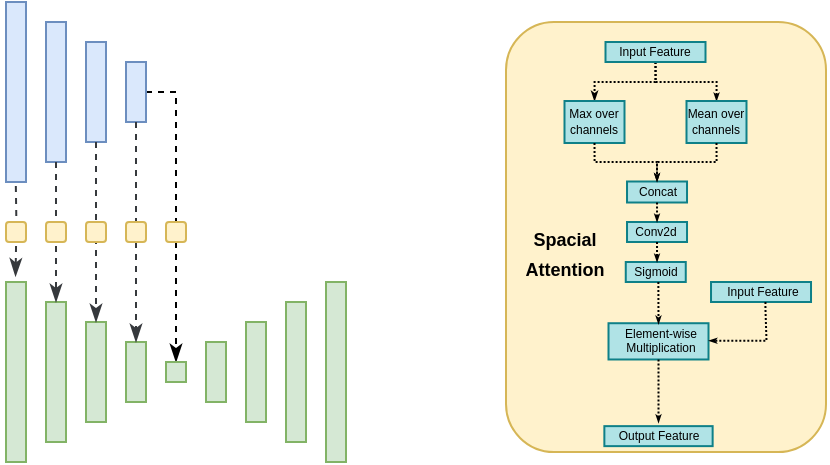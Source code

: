 <mxfile version="26.0.4">
  <diagram name="第 1 页" id="YDM7uOtpjnslLfs8nkTm">
    <mxGraphModel dx="545" dy="346" grid="1" gridSize="10" guides="1" tooltips="1" connect="1" arrows="1" fold="1" page="1" pageScale="1" pageWidth="827" pageHeight="1169" math="0" shadow="0">
      <root>
        <mxCell id="0" />
        <mxCell id="1" parent="0" />
        <mxCell id="uFpAkE_iiJmcPfHw6AWJ-26" style="edgeStyle=orthogonalEdgeStyle;rounded=0;orthogonalLoop=1;jettySize=auto;html=1;exitX=0.5;exitY=1;exitDx=0;exitDy=0;entryX=0.478;entryY=-0.031;entryDx=0;entryDy=0;strokeColor=#36393d;dashed=1;fillColor=#ffcc99;endArrow=classicThin;endFill=1;entryPerimeter=0;" edge="1" parent="1" target="uFpAkE_iiJmcPfHw6AWJ-7">
          <mxGeometry relative="1" as="geometry">
            <mxPoint x="154.74" y="220" as="sourcePoint" />
            <mxPoint x="154.74" y="260" as="targetPoint" />
          </mxGeometry>
        </mxCell>
        <mxCell id="uFpAkE_iiJmcPfHw6AWJ-1" value="" style="rounded=0;whiteSpace=wrap;html=1;fillColor=#dae8fc;strokeColor=#6c8ebf;" vertex="1" parent="1">
          <mxGeometry x="150" y="140" width="10" height="90" as="geometry" />
        </mxCell>
        <mxCell id="uFpAkE_iiJmcPfHw6AWJ-2" value="" style="rounded=0;whiteSpace=wrap;html=1;fillColor=#dae8fc;strokeColor=#6c8ebf;" vertex="1" parent="1">
          <mxGeometry x="190" y="160" width="10" height="50" as="geometry" />
        </mxCell>
        <mxCell id="uFpAkE_iiJmcPfHw6AWJ-4" value="" style="rounded=0;whiteSpace=wrap;html=1;fillColor=#dae8fc;strokeColor=#6c8ebf;" vertex="1" parent="1">
          <mxGeometry x="170" y="150" width="10" height="70" as="geometry" />
        </mxCell>
        <mxCell id="uFpAkE_iiJmcPfHw6AWJ-33" style="edgeStyle=orthogonalEdgeStyle;rounded=0;orthogonalLoop=1;jettySize=auto;html=1;exitX=1;exitY=0.5;exitDx=0;exitDy=0;entryX=0.5;entryY=0;entryDx=0;entryDy=0;dashed=1;endArrow=classicThin;endFill=1;" edge="1" parent="1" source="uFpAkE_iiJmcPfHw6AWJ-5" target="uFpAkE_iiJmcPfHw6AWJ-11">
          <mxGeometry relative="1" as="geometry">
            <Array as="points">
              <mxPoint x="235" y="185" />
            </Array>
          </mxGeometry>
        </mxCell>
        <mxCell id="uFpAkE_iiJmcPfHw6AWJ-5" value="" style="rounded=0;whiteSpace=wrap;html=1;fillColor=#dae8fc;strokeColor=#6c8ebf;" vertex="1" parent="1">
          <mxGeometry x="210" y="170" width="10" height="30" as="geometry" />
        </mxCell>
        <mxCell id="uFpAkE_iiJmcPfHw6AWJ-7" value="" style="rounded=0;whiteSpace=wrap;html=1;fillColor=#d5e8d4;strokeColor=#82b366;" vertex="1" parent="1">
          <mxGeometry x="150" y="280" width="10" height="90" as="geometry" />
        </mxCell>
        <mxCell id="uFpAkE_iiJmcPfHw6AWJ-8" value="" style="rounded=0;whiteSpace=wrap;html=1;fillColor=#d5e8d4;strokeColor=#82b366;" vertex="1" parent="1">
          <mxGeometry x="190" y="300" width="10" height="50" as="geometry" />
        </mxCell>
        <mxCell id="uFpAkE_iiJmcPfHw6AWJ-9" value="" style="rounded=0;whiteSpace=wrap;html=1;fillColor=#d5e8d4;strokeColor=#82b366;" vertex="1" parent="1">
          <mxGeometry x="170" y="290" width="10" height="70" as="geometry" />
        </mxCell>
        <mxCell id="uFpAkE_iiJmcPfHw6AWJ-10" value="" style="rounded=0;whiteSpace=wrap;html=1;fillColor=#d5e8d4;strokeColor=#82b366;" vertex="1" parent="1">
          <mxGeometry x="210" y="310" width="10" height="30" as="geometry" />
        </mxCell>
        <mxCell id="uFpAkE_iiJmcPfHw6AWJ-11" value="" style="rounded=0;whiteSpace=wrap;html=1;fillColor=#d5e8d4;strokeColor=#82b366;" vertex="1" parent="1">
          <mxGeometry x="230" y="320" width="10" height="10" as="geometry" />
        </mxCell>
        <mxCell id="uFpAkE_iiJmcPfHw6AWJ-12" value="" style="rounded=0;whiteSpace=wrap;html=1;fillColor=#d5e8d4;strokeColor=#82b366;rotation=-180;" vertex="1" parent="1">
          <mxGeometry x="310" y="280" width="10" height="90" as="geometry" />
        </mxCell>
        <mxCell id="uFpAkE_iiJmcPfHw6AWJ-13" value="" style="rounded=0;whiteSpace=wrap;html=1;fillColor=#d5e8d4;strokeColor=#82b366;" vertex="1" parent="1">
          <mxGeometry x="270" y="300" width="10" height="50" as="geometry" />
        </mxCell>
        <mxCell id="uFpAkE_iiJmcPfHw6AWJ-14" value="" style="rounded=0;whiteSpace=wrap;html=1;fillColor=#d5e8d4;strokeColor=#82b366;" vertex="1" parent="1">
          <mxGeometry x="290" y="290" width="10" height="70" as="geometry" />
        </mxCell>
        <mxCell id="uFpAkE_iiJmcPfHw6AWJ-15" value="" style="rounded=0;whiteSpace=wrap;html=1;fillColor=#d5e8d4;strokeColor=#82b366;" vertex="1" parent="1">
          <mxGeometry x="250" y="310" width="10" height="30" as="geometry" />
        </mxCell>
        <mxCell id="uFpAkE_iiJmcPfHw6AWJ-29" style="edgeStyle=orthogonalEdgeStyle;rounded=0;orthogonalLoop=1;jettySize=auto;html=1;exitX=0.5;exitY=1;exitDx=0;exitDy=0;entryX=0.5;entryY=0;entryDx=0;entryDy=0;strokeColor=#36393d;dashed=1;fillColor=#ffcc99;endArrow=classicThin;endFill=1;" edge="1" parent="1" source="uFpAkE_iiJmcPfHw6AWJ-4" target="uFpAkE_iiJmcPfHw6AWJ-9">
          <mxGeometry relative="1" as="geometry">
            <mxPoint x="174.66" y="230" as="sourcePoint" />
            <mxPoint x="174.66" y="270" as="targetPoint" />
          </mxGeometry>
        </mxCell>
        <mxCell id="uFpAkE_iiJmcPfHw6AWJ-30" style="edgeStyle=orthogonalEdgeStyle;rounded=0;orthogonalLoop=1;jettySize=auto;html=1;entryX=0.5;entryY=0;entryDx=0;entryDy=0;strokeColor=#36393d;dashed=1;fillColor=#ffcc99;endArrow=classicThin;endFill=1;exitX=0.5;exitY=1;exitDx=0;exitDy=0;" edge="1" parent="1" source="uFpAkE_iiJmcPfHw6AWJ-2" target="uFpAkE_iiJmcPfHw6AWJ-8">
          <mxGeometry relative="1" as="geometry">
            <mxPoint x="195" y="220" as="sourcePoint" />
            <mxPoint x="194.91" y="280" as="targetPoint" />
          </mxGeometry>
        </mxCell>
        <mxCell id="uFpAkE_iiJmcPfHw6AWJ-31" style="edgeStyle=orthogonalEdgeStyle;rounded=0;orthogonalLoop=1;jettySize=auto;html=1;exitX=0.5;exitY=1;exitDx=0;exitDy=0;entryX=0.5;entryY=0;entryDx=0;entryDy=0;strokeColor=#36393d;dashed=1;fillColor=#ffcc99;endArrow=classicThin;endFill=1;" edge="1" parent="1" source="uFpAkE_iiJmcPfHw6AWJ-5" target="uFpAkE_iiJmcPfHw6AWJ-10">
          <mxGeometry relative="1" as="geometry">
            <mxPoint x="214.57" y="210" as="sourcePoint" />
            <mxPoint x="214.91" y="270" as="targetPoint" />
          </mxGeometry>
        </mxCell>
        <mxCell id="uFpAkE_iiJmcPfHw6AWJ-34" value="" style="rounded=1;whiteSpace=wrap;html=1;fillColor=#fff2cc;strokeColor=#d6b656;" vertex="1" parent="1">
          <mxGeometry x="150" y="250" width="10" height="10" as="geometry" />
        </mxCell>
        <mxCell id="uFpAkE_iiJmcPfHw6AWJ-36" value="" style="rounded=1;whiteSpace=wrap;html=1;fillColor=#fff2cc;strokeColor=#d6b656;" vertex="1" parent="1">
          <mxGeometry x="170" y="250" width="10" height="10" as="geometry" />
        </mxCell>
        <mxCell id="uFpAkE_iiJmcPfHw6AWJ-37" value="" style="rounded=1;whiteSpace=wrap;html=1;fillColor=#fff2cc;strokeColor=#d6b656;" vertex="1" parent="1">
          <mxGeometry x="190" y="250" width="10" height="10" as="geometry" />
        </mxCell>
        <mxCell id="uFpAkE_iiJmcPfHw6AWJ-38" value="" style="rounded=1;whiteSpace=wrap;html=1;fillColor=#fff2cc;strokeColor=#d6b656;" vertex="1" parent="1">
          <mxGeometry x="210" y="250" width="10" height="10" as="geometry" />
        </mxCell>
        <mxCell id="uFpAkE_iiJmcPfHw6AWJ-39" value="" style="rounded=1;whiteSpace=wrap;html=1;fillColor=#fff2cc;strokeColor=#d6b656;" vertex="1" parent="1">
          <mxGeometry x="230" y="250" width="10" height="10" as="geometry" />
        </mxCell>
        <mxCell id="uFpAkE_iiJmcPfHw6AWJ-40" value="" style="rounded=1;whiteSpace=wrap;html=1;fillColor=#fff2cc;strokeColor=#d6b656;" vertex="1" parent="1">
          <mxGeometry x="400" y="150" width="160" height="215" as="geometry" />
        </mxCell>
        <mxCell id="uFpAkE_iiJmcPfHw6AWJ-41" value="&lt;div style=&quot;&quot;&gt;&lt;b style=&quot;background-color: transparent; color: light-dark(rgb(0, 0, 0), rgb(255, 255, 255));&quot;&gt;&lt;font style=&quot;font-size: 9px;&quot;&gt;Spacial&lt;/font&gt;&lt;/b&gt;&lt;/div&gt;&lt;div style=&quot;&quot;&gt;&lt;font style=&quot;font-size: 9px;&quot;&gt;&lt;b style=&quot;&quot;&gt;Attention&lt;/b&gt;&lt;/font&gt;&lt;/div&gt;" style="text;html=1;align=center;verticalAlign=middle;resizable=0;points=[];autosize=1;strokeColor=none;fillColor=none;strokeWidth=0;" vertex="1" parent="1">
          <mxGeometry x="399.25" y="244.68" width="60" height="40" as="geometry" />
        </mxCell>
        <mxCell id="uFpAkE_iiJmcPfHw6AWJ-76" style="edgeStyle=orthogonalEdgeStyle;rounded=0;orthogonalLoop=1;jettySize=auto;html=1;exitX=0;exitY=0.5;exitDx=0;exitDy=0;entryX=1;entryY=0.5;entryDx=0;entryDy=0;curved=0;dashed=1;dashPattern=1 1;endArrow=classicThin;endFill=1;endSize=2;" edge="1" parent="1" source="uFpAkE_iiJmcPfHw6AWJ-44" target="uFpAkE_iiJmcPfHw6AWJ-47">
          <mxGeometry relative="1" as="geometry">
            <mxPoint x="474.5" y="175.25" as="sourcePoint" />
            <mxPoint x="444" y="194.75" as="targetPoint" />
            <Array as="points">
              <mxPoint x="475" y="180" />
              <mxPoint x="444" y="180" />
            </Array>
          </mxGeometry>
        </mxCell>
        <mxCell id="uFpAkE_iiJmcPfHw6AWJ-77" style="edgeStyle=orthogonalEdgeStyle;rounded=0;orthogonalLoop=1;jettySize=auto;html=1;exitX=0;exitY=0.5;exitDx=0;exitDy=0;entryX=1;entryY=0.5;entryDx=0;entryDy=0;endArrow=classicThin;endFill=1;endSize=1;dashed=1;dashPattern=1 1;" edge="1" parent="1" source="uFpAkE_iiJmcPfHw6AWJ-44" target="uFpAkE_iiJmcPfHw6AWJ-48">
          <mxGeometry relative="1" as="geometry">
            <Array as="points">
              <mxPoint x="475" y="180" />
              <mxPoint x="505" y="180" />
            </Array>
          </mxGeometry>
        </mxCell>
        <mxCell id="uFpAkE_iiJmcPfHw6AWJ-44" value="&lt;div style=&quot;&quot;&gt;&lt;br&gt;&lt;/div&gt;" style="rounded=0;whiteSpace=wrap;html=1;direction=west;fillColor=#b0e3e6;strokeColor=#0e8088;rotation=90;" vertex="1" parent="1">
          <mxGeometry x="469.75" y="140" width="10" height="50" as="geometry" />
        </mxCell>
        <mxCell id="uFpAkE_iiJmcPfHw6AWJ-46" value="&lt;span style=&quot;font-family: Helvetica; font-style: normal; font-variant-ligatures: normal; font-variant-caps: normal; font-weight: 400; letter-spacing: normal; orphans: 2; text-align: center; text-indent: 0px; text-transform: none; widows: 2; word-spacing: 0px; -webkit-text-stroke-width: 0px; white-space: normal; text-decoration-thickness: initial; text-decoration-style: initial; text-decoration-color: initial; float: none; display: inline !important;&quot;&gt;&lt;font style=&quot;font-size: 6px; line-height: 80%;&quot;&gt;Input Feature&lt;/font&gt;&lt;/span&gt;" style="text;html=1;align=center;verticalAlign=bottom;rounded=0;horizontal=1;rotation=0;fontColor=default;labelBackgroundColor=none;whiteSpace=wrap;" vertex="1" parent="1">
          <mxGeometry x="447.38" y="158.29" width="55" height="13.43" as="geometry" />
        </mxCell>
        <mxCell id="uFpAkE_iiJmcPfHw6AWJ-47" value="&lt;div style=&quot;&quot;&gt;&lt;br&gt;&lt;/div&gt;" style="rounded=0;whiteSpace=wrap;html=1;direction=west;fillColor=#b0e3e6;strokeColor=#0e8088;rotation=90;" vertex="1" parent="1">
          <mxGeometry x="433.75" y="185" width="21" height="30" as="geometry" />
        </mxCell>
        <mxCell id="uFpAkE_iiJmcPfHw6AWJ-48" value="&lt;div style=&quot;&quot;&gt;&lt;br&gt;&lt;/div&gt;" style="rounded=0;whiteSpace=wrap;html=1;direction=west;fillColor=#b0e3e6;strokeColor=#0e8088;rotation=90;" vertex="1" parent="1">
          <mxGeometry x="494.75" y="185" width="21" height="30" as="geometry" />
        </mxCell>
        <mxCell id="uFpAkE_iiJmcPfHw6AWJ-49" value="&lt;div&gt;Max over&lt;/div&gt;&lt;div&gt;&lt;div&gt;channels&lt;/div&gt;&lt;/div&gt;" style="text;html=1;align=center;verticalAlign=middle;whiteSpace=wrap;rounded=0;fontSize=6;rotation=0;" vertex="1" parent="1">
          <mxGeometry x="429.25" y="190" width="30" height="20" as="geometry" />
        </mxCell>
        <mxCell id="uFpAkE_iiJmcPfHw6AWJ-50" value="&lt;div&gt;Mean over&lt;/div&gt;&lt;div&gt;&lt;div&gt;channels&lt;/div&gt;&lt;/div&gt;" style="text;html=1;align=center;verticalAlign=middle;whiteSpace=wrap;rounded=0;fontSize=6;rotation=0;" vertex="1" parent="1">
          <mxGeometry x="485.32" y="190" width="40" height="20" as="geometry" />
        </mxCell>
        <mxCell id="uFpAkE_iiJmcPfHw6AWJ-54" value="&lt;div style=&quot;&quot;&gt;&lt;br&gt;&lt;/div&gt;" style="rounded=0;whiteSpace=wrap;html=1;direction=west;fillColor=#b0e3e6;strokeColor=#0e8088;rotation=90;" vertex="1" parent="1">
          <mxGeometry x="470.26" y="220" width="10.5" height="30" as="geometry" />
        </mxCell>
        <mxCell id="uFpAkE_iiJmcPfHw6AWJ-55" value="&lt;div style=&quot;&quot;&gt;&lt;br&gt;&lt;/div&gt;" style="rounded=0;whiteSpace=wrap;html=1;direction=west;fillColor=#b0e3e6;strokeColor=#0e8088;rotation=90;" vertex="1" parent="1">
          <mxGeometry x="470.51" y="240" width="10" height="30" as="geometry" />
        </mxCell>
        <mxCell id="uFpAkE_iiJmcPfHw6AWJ-56" value="&lt;div style=&quot;&quot;&gt;&lt;br&gt;&lt;/div&gt;" style="rounded=0;whiteSpace=wrap;html=1;direction=west;fillColor=#b0e3e6;strokeColor=#0e8088;rotation=90;" vertex="1" parent="1">
          <mxGeometry x="469.88" y="260" width="10" height="30" as="geometry" />
        </mxCell>
        <mxCell id="uFpAkE_iiJmcPfHw6AWJ-58" value="&lt;div style=&quot;&quot;&gt;&lt;br&gt;&lt;/div&gt;" style="rounded=0;whiteSpace=wrap;html=1;direction=west;fillColor=#b0e3e6;strokeColor=#0e8088;rotation=90;" vertex="1" parent="1">
          <mxGeometry x="467.19" y="284.68" width="18.13" height="50" as="geometry" />
        </mxCell>
        <mxCell id="uFpAkE_iiJmcPfHw6AWJ-59" value="&lt;div style=&quot;&quot;&gt;&lt;br&gt;&lt;/div&gt;" style="rounded=0;whiteSpace=wrap;html=1;direction=west;fillColor=#b0e3e6;strokeColor=#0e8088;rotation=90;" vertex="1" parent="1">
          <mxGeometry x="471.25" y="330" width="10" height="54.14" as="geometry" />
        </mxCell>
        <mxCell id="uFpAkE_iiJmcPfHw6AWJ-60" value="&lt;div&gt;Conv2d&lt;/div&gt;" style="text;html=1;align=center;verticalAlign=middle;whiteSpace=wrap;rounded=0;fontSize=6;rotation=0;" vertex="1" parent="1">
          <mxGeometry x="459.88" y="250" width="30" height="10" as="geometry" />
        </mxCell>
        <mxCell id="uFpAkE_iiJmcPfHw6AWJ-61" value="&lt;div&gt;Concat&lt;/div&gt;" style="text;html=1;align=center;verticalAlign=middle;whiteSpace=wrap;rounded=0;fontSize=6;rotation=0;" vertex="1" parent="1">
          <mxGeometry x="460.51" y="230" width="30" height="10" as="geometry" />
        </mxCell>
        <mxCell id="uFpAkE_iiJmcPfHw6AWJ-62" value="&lt;div&gt;Sigmoid&lt;/div&gt;" style="text;html=1;align=center;verticalAlign=middle;whiteSpace=wrap;rounded=0;fontSize=6;rotation=0;" vertex="1" parent="1">
          <mxGeometry x="459.88" y="270" width="30" height="10" as="geometry" />
        </mxCell>
        <mxCell id="uFpAkE_iiJmcPfHw6AWJ-64" value="&lt;div style=&quot;line-height: 50%;&quot;&gt;&lt;font style=&quot;font-size: 6px; line-height: 50%;&quot;&gt;Element-wise&lt;/font&gt;&lt;/div&gt;&lt;div style=&quot;line-height: 50%;&quot;&gt;&lt;div&gt;&lt;font style=&quot;font-size: 6px; line-height: 50%;&quot;&gt;Multiplication&lt;/font&gt;&lt;/div&gt;&lt;/div&gt;" style="text;html=1;align=center;verticalAlign=middle;whiteSpace=wrap;rounded=0;spacing=0;rotation=0;" vertex="1" parent="1">
          <mxGeometry x="452.51" y="303.13" width="48.75" height="6.87" as="geometry" />
        </mxCell>
        <mxCell id="uFpAkE_iiJmcPfHw6AWJ-65" value="&lt;span style=&quot;font-family: Helvetica; font-style: normal; font-variant-ligatures: normal; font-variant-caps: normal; font-weight: 400; letter-spacing: normal; orphans: 2; text-align: center; text-indent: 0px; text-transform: none; widows: 2; word-spacing: 0px; -webkit-text-stroke-width: 0px; white-space: normal; text-decoration-thickness: initial; text-decoration-style: initial; text-decoration-color: initial; float: none; display: inline !important;&quot;&gt;&lt;font style=&quot;font-size: 6px; line-height: 80%;&quot;&gt;Output Feature&lt;/font&gt;&lt;/span&gt;" style="text;html=1;align=center;verticalAlign=bottom;rounded=0;horizontal=1;rotation=0;fontColor=default;labelBackgroundColor=none;whiteSpace=wrap;" vertex="1" parent="1">
          <mxGeometry x="450" y="350.36" width="52.5" height="13.43" as="geometry" />
        </mxCell>
        <mxCell id="uFpAkE_iiJmcPfHw6AWJ-72" value="&lt;div style=&quot;&quot;&gt;&lt;br&gt;&lt;/div&gt;" style="rounded=0;whiteSpace=wrap;html=1;direction=west;fillColor=#b0e3e6;strokeColor=#0e8088;rotation=90;" vertex="1" parent="1">
          <mxGeometry x="522.51" y="260" width="10" height="50" as="geometry" />
        </mxCell>
        <mxCell id="uFpAkE_iiJmcPfHw6AWJ-73" value="&lt;span style=&quot;font-family: Helvetica; font-style: normal; font-variant-ligatures: normal; font-variant-caps: normal; font-weight: 400; letter-spacing: normal; orphans: 2; text-align: center; text-indent: 0px; text-transform: none; widows: 2; word-spacing: 0px; -webkit-text-stroke-width: 0px; white-space: normal; text-decoration-thickness: initial; text-decoration-style: initial; text-decoration-color: initial; float: none; display: inline !important;&quot;&gt;&lt;font style=&quot;font-size: 6px; line-height: 80%;&quot;&gt;Input Feature&lt;/font&gt;&lt;/span&gt;" style="text;html=1;align=center;verticalAlign=bottom;rounded=0;horizontal=1;rotation=0;fontColor=default;labelBackgroundColor=none;whiteSpace=wrap;" vertex="1" parent="1">
          <mxGeometry x="500.64" y="278.29" width="55" height="13.43" as="geometry" />
        </mxCell>
        <mxCell id="uFpAkE_iiJmcPfHw6AWJ-78" style="edgeStyle=orthogonalEdgeStyle;rounded=0;orthogonalLoop=1;jettySize=auto;html=1;exitX=0;exitY=0.5;exitDx=0;exitDy=0;endArrow=classicThin;endFill=1;endSize=1;dashed=1;dashPattern=1 1;entryX=1;entryY=0.5;entryDx=0;entryDy=0;" edge="1" parent="1" source="uFpAkE_iiJmcPfHw6AWJ-47" target="uFpAkE_iiJmcPfHw6AWJ-54">
          <mxGeometry relative="1" as="geometry">
            <mxPoint x="439.5" y="215" as="sourcePoint" />
            <mxPoint x="475" y="230" as="targetPoint" />
            <Array as="points">
              <mxPoint x="444" y="220" />
              <mxPoint x="475" y="220" />
            </Array>
          </mxGeometry>
        </mxCell>
        <mxCell id="uFpAkE_iiJmcPfHw6AWJ-80" style="edgeStyle=orthogonalEdgeStyle;rounded=0;orthogonalLoop=1;jettySize=auto;html=1;exitX=0;exitY=0.5;exitDx=0;exitDy=0;entryX=1;entryY=0.5;entryDx=0;entryDy=0;endArrow=classicThin;endFill=1;endSize=1;dashed=1;dashPattern=1 1;" edge="1" parent="1" source="uFpAkE_iiJmcPfHw6AWJ-48" target="uFpAkE_iiJmcPfHw6AWJ-54">
          <mxGeometry relative="1" as="geometry">
            <mxPoint x="499.62" y="211" as="sourcePoint" />
            <mxPoint x="530.62" y="230" as="targetPoint" />
            <Array as="points">
              <mxPoint x="505" y="220" />
              <mxPoint x="475" y="220" />
            </Array>
          </mxGeometry>
        </mxCell>
        <mxCell id="uFpAkE_iiJmcPfHw6AWJ-82" style="edgeStyle=orthogonalEdgeStyle;rounded=0;orthogonalLoop=1;jettySize=auto;html=1;exitX=0;exitY=0.5;exitDx=0;exitDy=0;entryX=1;entryY=0.5;entryDx=0;entryDy=0;endArrow=classicThin;endFill=1;endSize=1;dashed=1;dashPattern=1 1;" edge="1" parent="1" source="uFpAkE_iiJmcPfHw6AWJ-54" target="uFpAkE_iiJmcPfHw6AWJ-55">
          <mxGeometry relative="1" as="geometry">
            <mxPoint x="524.75" y="241" as="sourcePoint" />
            <mxPoint x="494.75" y="260" as="targetPoint" />
            <Array as="points">
              <mxPoint x="475" y="240" />
            </Array>
          </mxGeometry>
        </mxCell>
        <mxCell id="uFpAkE_iiJmcPfHw6AWJ-83" style="edgeStyle=orthogonalEdgeStyle;rounded=0;orthogonalLoop=1;jettySize=auto;html=1;exitX=0;exitY=0.5;exitDx=0;exitDy=0;entryX=1;entryY=0.5;entryDx=0;entryDy=0;endArrow=classicThin;endFill=1;endSize=1;dashed=1;dashPattern=1 1;" edge="1" parent="1">
          <mxGeometry relative="1" as="geometry">
            <mxPoint x="475.51" y="260" as="sourcePoint" />
            <mxPoint x="475.51" y="270" as="targetPoint" />
            <Array as="points">
              <mxPoint x="474.51" y="260" />
            </Array>
          </mxGeometry>
        </mxCell>
        <mxCell id="uFpAkE_iiJmcPfHw6AWJ-88" style="edgeStyle=orthogonalEdgeStyle;rounded=0;orthogonalLoop=1;jettySize=auto;html=1;exitX=0.5;exitY=1;exitDx=0;exitDy=0;entryX=0.98;entryY=0.474;entryDx=0;entryDy=0;entryPerimeter=0;dashed=1;dashPattern=1 1;endSize=1;endArrow=classicThin;endFill=1;" edge="1" parent="1">
          <mxGeometry relative="1" as="geometry">
            <mxPoint x="476.18" y="280" as="sourcePoint" />
            <mxPoint x="476.255" y="300.978" as="targetPoint" />
          </mxGeometry>
        </mxCell>
        <mxCell id="uFpAkE_iiJmcPfHw6AWJ-90" style="edgeStyle=orthogonalEdgeStyle;rounded=0;orthogonalLoop=1;jettySize=auto;html=1;exitX=0.525;exitY=0.895;exitDx=0;exitDy=0;entryX=0.5;entryY=1;entryDx=0;entryDy=0;endArrow=classicThin;endFill=1;endSize=1;dashed=1;dashPattern=1 1;exitPerimeter=0;" edge="1" parent="1">
          <mxGeometry relative="1" as="geometry">
            <mxPoint x="529.745" y="290.0" as="sourcePoint" />
            <mxPoint x="501.485" y="309.37" as="targetPoint" />
            <Array as="points">
              <mxPoint x="530.23" y="292.69" />
              <mxPoint x="530.23" y="292.69" />
              <mxPoint x="530.23" y="309.69" />
            </Array>
          </mxGeometry>
        </mxCell>
        <mxCell id="uFpAkE_iiJmcPfHw6AWJ-91" style="edgeStyle=orthogonalEdgeStyle;rounded=0;orthogonalLoop=1;jettySize=auto;html=1;entryX=0.5;entryY=0;entryDx=0;entryDy=0;dashed=1;dashPattern=1 1;endSize=1;endArrow=classicThin;endFill=1;exitX=0;exitY=0.5;exitDx=0;exitDy=0;" edge="1" parent="1" source="uFpAkE_iiJmcPfHw6AWJ-58" target="uFpAkE_iiJmcPfHw6AWJ-65">
          <mxGeometry relative="1" as="geometry">
            <mxPoint x="480" y="330" as="sourcePoint" />
            <mxPoint x="448.835" y="349.998" as="targetPoint" />
          </mxGeometry>
        </mxCell>
      </root>
    </mxGraphModel>
  </diagram>
</mxfile>
